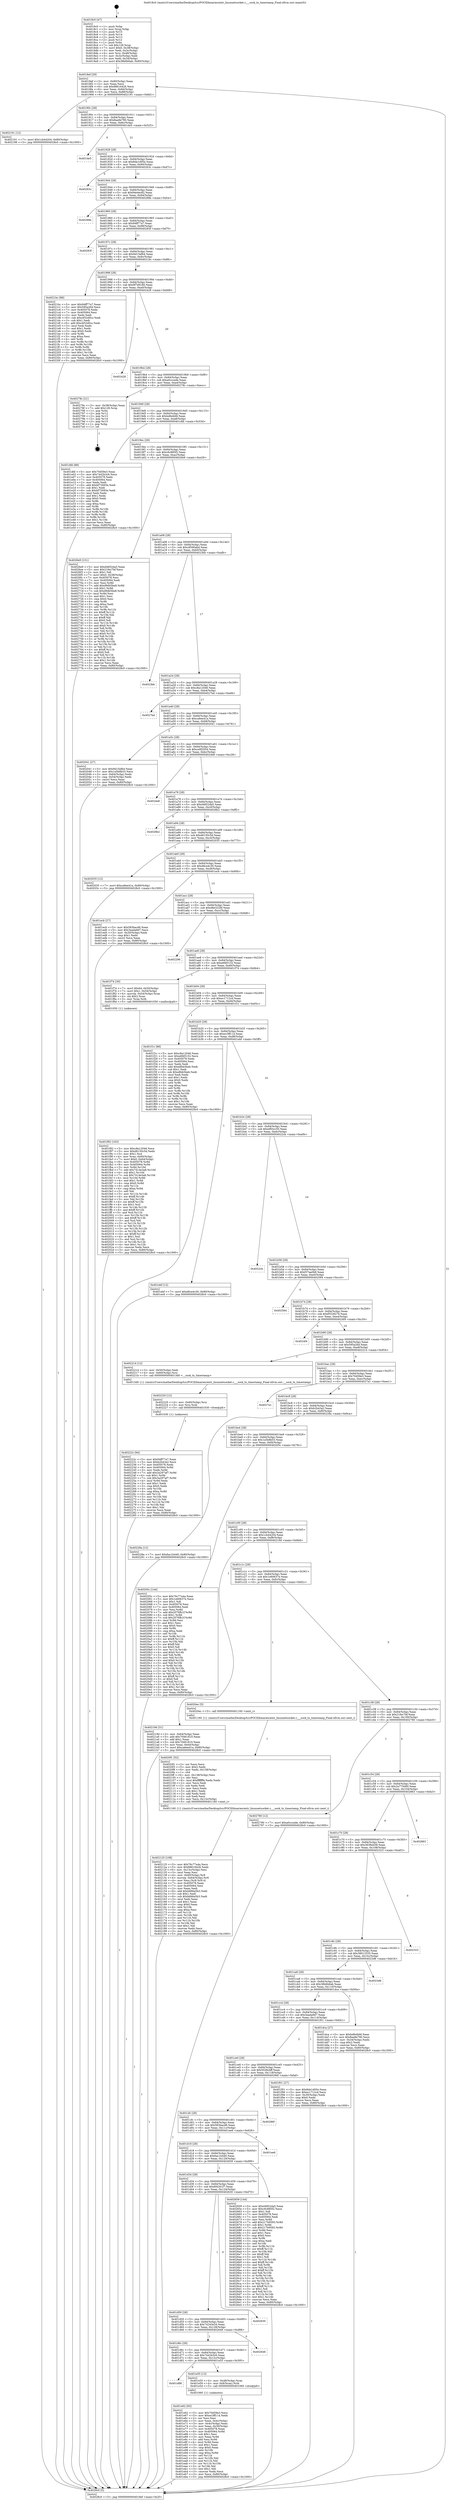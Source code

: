 digraph "0x4018c0" {
  label = "0x4018c0 (/mnt/c/Users/mathe/Desktop/tcc/POCII/binaries/extr_linuxnetsocket.c___sock_tx_timestamp_Final-ollvm.out::main(0))"
  labelloc = "t"
  node[shape=record]

  Entry [label="",width=0.3,height=0.3,shape=circle,fillcolor=black,style=filled]
  "0x4018ef" [label="{
     0x4018ef [29]\l
     | [instrs]\l
     &nbsp;&nbsp;0x4018ef \<+3\>: mov -0x80(%rbp),%eax\l
     &nbsp;&nbsp;0x4018f2 \<+2\>: mov %eax,%ecx\l
     &nbsp;&nbsp;0x4018f4 \<+6\>: sub $0x88616426,%ecx\l
     &nbsp;&nbsp;0x4018fa \<+6\>: mov %eax,-0x84(%rbp)\l
     &nbsp;&nbsp;0x401900 \<+6\>: mov %ecx,-0x88(%rbp)\l
     &nbsp;&nbsp;0x401906 \<+6\>: je 0000000000402191 \<main+0x8d1\>\l
  }"]
  "0x402191" [label="{
     0x402191 [12]\l
     | [instrs]\l
     &nbsp;&nbsp;0x402191 \<+7\>: movl $0x1cb44204,-0x80(%rbp)\l
     &nbsp;&nbsp;0x402198 \<+5\>: jmp 00000000004028c0 \<main+0x1000\>\l
  }"]
  "0x40190c" [label="{
     0x40190c [28]\l
     | [instrs]\l
     &nbsp;&nbsp;0x40190c \<+5\>: jmp 0000000000401911 \<main+0x51\>\l
     &nbsp;&nbsp;0x401911 \<+6\>: mov -0x84(%rbp),%eax\l
     &nbsp;&nbsp;0x401917 \<+5\>: sub $0x8aa9e790,%eax\l
     &nbsp;&nbsp;0x40191c \<+6\>: mov %eax,-0x8c(%rbp)\l
     &nbsp;&nbsp;0x401922 \<+6\>: je 0000000000401de5 \<main+0x525\>\l
  }"]
  Exit [label="",width=0.3,height=0.3,shape=circle,fillcolor=black,style=filled,peripheries=2]
  "0x401de5" [label="{
     0x401de5\l
  }", style=dashed]
  "0x401928" [label="{
     0x401928 [28]\l
     | [instrs]\l
     &nbsp;&nbsp;0x401928 \<+5\>: jmp 000000000040192d \<main+0x6d\>\l
     &nbsp;&nbsp;0x40192d \<+6\>: mov -0x84(%rbp),%eax\l
     &nbsp;&nbsp;0x401933 \<+5\>: sub $0x8de1d05e,%eax\l
     &nbsp;&nbsp;0x401938 \<+6\>: mov %eax,-0x90(%rbp)\l
     &nbsp;&nbsp;0x40193e \<+6\>: je 000000000040263c \<main+0xd7c\>\l
  }"]
  "0x40222c" [label="{
     0x40222c [94]\l
     | [instrs]\l
     &nbsp;&nbsp;0x40222c \<+5\>: mov $0x94ff77a7,%eax\l
     &nbsp;&nbsp;0x402231 \<+5\>: mov $0xb2b43a2,%ecx\l
     &nbsp;&nbsp;0x402236 \<+7\>: mov 0x405078,%edx\l
     &nbsp;&nbsp;0x40223d \<+8\>: mov 0x405064,%r8d\l
     &nbsp;&nbsp;0x402245 \<+3\>: mov %edx,%r9d\l
     &nbsp;&nbsp;0x402248 \<+7\>: add $0x3a297af7,%r9d\l
     &nbsp;&nbsp;0x40224f \<+4\>: sub $0x1,%r9d\l
     &nbsp;&nbsp;0x402253 \<+7\>: sub $0x3a297af7,%r9d\l
     &nbsp;&nbsp;0x40225a \<+4\>: imul %r9d,%edx\l
     &nbsp;&nbsp;0x40225e \<+3\>: and $0x1,%edx\l
     &nbsp;&nbsp;0x402261 \<+3\>: cmp $0x0,%edx\l
     &nbsp;&nbsp;0x402264 \<+4\>: sete %r10b\l
     &nbsp;&nbsp;0x402268 \<+4\>: cmp $0xa,%r8d\l
     &nbsp;&nbsp;0x40226c \<+4\>: setl %r11b\l
     &nbsp;&nbsp;0x402270 \<+3\>: mov %r10b,%bl\l
     &nbsp;&nbsp;0x402273 \<+3\>: and %r11b,%bl\l
     &nbsp;&nbsp;0x402276 \<+3\>: xor %r11b,%r10b\l
     &nbsp;&nbsp;0x402279 \<+3\>: or %r10b,%bl\l
     &nbsp;&nbsp;0x40227c \<+3\>: test $0x1,%bl\l
     &nbsp;&nbsp;0x40227f \<+3\>: cmovne %ecx,%eax\l
     &nbsp;&nbsp;0x402282 \<+3\>: mov %eax,-0x80(%rbp)\l
     &nbsp;&nbsp;0x402285 \<+5\>: jmp 00000000004028c0 \<main+0x1000\>\l
  }"]
  "0x40263c" [label="{
     0x40263c\l
  }", style=dashed]
  "0x401944" [label="{
     0x401944 [28]\l
     | [instrs]\l
     &nbsp;&nbsp;0x401944 \<+5\>: jmp 0000000000401949 \<main+0x89\>\l
     &nbsp;&nbsp;0x401949 \<+6\>: mov -0x84(%rbp),%eax\l
     &nbsp;&nbsp;0x40194f \<+5\>: sub $0x94e4ec82,%eax\l
     &nbsp;&nbsp;0x401954 \<+6\>: mov %eax,-0x94(%rbp)\l
     &nbsp;&nbsp;0x40195a \<+6\>: je 000000000040288e \<main+0xfce\>\l
  }"]
  "0x402220" [label="{
     0x402220 [12]\l
     | [instrs]\l
     &nbsp;&nbsp;0x402220 \<+4\>: mov -0x60(%rbp),%rsi\l
     &nbsp;&nbsp;0x402224 \<+3\>: mov %rsi,%rdi\l
     &nbsp;&nbsp;0x402227 \<+5\>: call 0000000000401030 \<free@plt\>\l
     | [calls]\l
     &nbsp;&nbsp;0x401030 \{1\} (unknown)\l
  }"]
  "0x40288e" [label="{
     0x40288e\l
  }", style=dashed]
  "0x401960" [label="{
     0x401960 [28]\l
     | [instrs]\l
     &nbsp;&nbsp;0x401960 \<+5\>: jmp 0000000000401965 \<main+0xa5\>\l
     &nbsp;&nbsp;0x401965 \<+6\>: mov -0x84(%rbp),%eax\l
     &nbsp;&nbsp;0x40196b \<+5\>: sub $0x94ff77a7,%eax\l
     &nbsp;&nbsp;0x401970 \<+6\>: mov %eax,-0x98(%rbp)\l
     &nbsp;&nbsp;0x401976 \<+6\>: je 000000000040283f \<main+0xf7f\>\l
  }"]
  "0x402125" [label="{
     0x402125 [108]\l
     | [instrs]\l
     &nbsp;&nbsp;0x402125 \<+5\>: mov $0x76c77a4a,%ecx\l
     &nbsp;&nbsp;0x40212a \<+5\>: mov $0x88616426,%edx\l
     &nbsp;&nbsp;0x40212f \<+6\>: mov -0x13c(%rbp),%esi\l
     &nbsp;&nbsp;0x402135 \<+3\>: imul %eax,%esi\l
     &nbsp;&nbsp;0x402138 \<+4\>: mov -0x60(%rbp),%r8\l
     &nbsp;&nbsp;0x40213c \<+4\>: movslq -0x64(%rbp),%r9\l
     &nbsp;&nbsp;0x402140 \<+4\>: mov %esi,(%r8,%r9,4)\l
     &nbsp;&nbsp;0x402144 \<+7\>: mov 0x405078,%eax\l
     &nbsp;&nbsp;0x40214b \<+7\>: mov 0x405064,%esi\l
     &nbsp;&nbsp;0x402152 \<+2\>: mov %eax,%edi\l
     &nbsp;&nbsp;0x402154 \<+6\>: add $0xb666a5b3,%edi\l
     &nbsp;&nbsp;0x40215a \<+3\>: sub $0x1,%edi\l
     &nbsp;&nbsp;0x40215d \<+6\>: sub $0xb666a5b3,%edi\l
     &nbsp;&nbsp;0x402163 \<+3\>: imul %edi,%eax\l
     &nbsp;&nbsp;0x402166 \<+3\>: and $0x1,%eax\l
     &nbsp;&nbsp;0x402169 \<+3\>: cmp $0x0,%eax\l
     &nbsp;&nbsp;0x40216c \<+4\>: sete %r10b\l
     &nbsp;&nbsp;0x402170 \<+3\>: cmp $0xa,%esi\l
     &nbsp;&nbsp;0x402173 \<+4\>: setl %r11b\l
     &nbsp;&nbsp;0x402177 \<+3\>: mov %r10b,%bl\l
     &nbsp;&nbsp;0x40217a \<+3\>: and %r11b,%bl\l
     &nbsp;&nbsp;0x40217d \<+3\>: xor %r11b,%r10b\l
     &nbsp;&nbsp;0x402180 \<+3\>: or %r10b,%bl\l
     &nbsp;&nbsp;0x402183 \<+3\>: test $0x1,%bl\l
     &nbsp;&nbsp;0x402186 \<+3\>: cmovne %edx,%ecx\l
     &nbsp;&nbsp;0x402189 \<+3\>: mov %ecx,-0x80(%rbp)\l
     &nbsp;&nbsp;0x40218c \<+5\>: jmp 00000000004028c0 \<main+0x1000\>\l
  }"]
  "0x40283f" [label="{
     0x40283f\l
  }", style=dashed]
  "0x40197c" [label="{
     0x40197c [28]\l
     | [instrs]\l
     &nbsp;&nbsp;0x40197c \<+5\>: jmp 0000000000401981 \<main+0xc1\>\l
     &nbsp;&nbsp;0x401981 \<+6\>: mov -0x84(%rbp),%eax\l
     &nbsp;&nbsp;0x401987 \<+5\>: sub $0x9d15efb4,%eax\l
     &nbsp;&nbsp;0x40198c \<+6\>: mov %eax,-0x9c(%rbp)\l
     &nbsp;&nbsp;0x401992 \<+6\>: je 00000000004021bc \<main+0x8fc\>\l
  }"]
  "0x4020f1" [label="{
     0x4020f1 [52]\l
     | [instrs]\l
     &nbsp;&nbsp;0x4020f1 \<+2\>: xor %ecx,%ecx\l
     &nbsp;&nbsp;0x4020f3 \<+5\>: mov $0x2,%edx\l
     &nbsp;&nbsp;0x4020f8 \<+6\>: mov %edx,-0x138(%rbp)\l
     &nbsp;&nbsp;0x4020fe \<+1\>: cltd\l
     &nbsp;&nbsp;0x4020ff \<+6\>: mov -0x138(%rbp),%esi\l
     &nbsp;&nbsp;0x402105 \<+2\>: idiv %esi\l
     &nbsp;&nbsp;0x402107 \<+6\>: imul $0xfffffffe,%edx,%edx\l
     &nbsp;&nbsp;0x40210d \<+2\>: mov %ecx,%edi\l
     &nbsp;&nbsp;0x40210f \<+2\>: sub %edx,%edi\l
     &nbsp;&nbsp;0x402111 \<+2\>: mov %ecx,%edx\l
     &nbsp;&nbsp;0x402113 \<+3\>: sub $0x1,%edx\l
     &nbsp;&nbsp;0x402116 \<+2\>: add %edx,%edi\l
     &nbsp;&nbsp;0x402118 \<+2\>: sub %edi,%ecx\l
     &nbsp;&nbsp;0x40211a \<+6\>: mov %ecx,-0x13c(%rbp)\l
     &nbsp;&nbsp;0x402120 \<+5\>: call 0000000000401160 \<next_i\>\l
     | [calls]\l
     &nbsp;&nbsp;0x401160 \{1\} (/mnt/c/Users/mathe/Desktop/tcc/POCII/binaries/extr_linuxnetsocket.c___sock_tx_timestamp_Final-ollvm.out::next_i)\l
  }"]
  "0x4021bc" [label="{
     0x4021bc [88]\l
     | [instrs]\l
     &nbsp;&nbsp;0x4021bc \<+5\>: mov $0x94ff77a7,%eax\l
     &nbsp;&nbsp;0x4021c1 \<+5\>: mov $0x595a26d,%ecx\l
     &nbsp;&nbsp;0x4021c6 \<+7\>: mov 0x405078,%edx\l
     &nbsp;&nbsp;0x4021cd \<+7\>: mov 0x405064,%esi\l
     &nbsp;&nbsp;0x4021d4 \<+2\>: mov %edx,%edi\l
     &nbsp;&nbsp;0x4021d6 \<+6\>: sub $0xc652d0cc,%edi\l
     &nbsp;&nbsp;0x4021dc \<+3\>: sub $0x1,%edi\l
     &nbsp;&nbsp;0x4021df \<+6\>: add $0xc652d0cc,%edi\l
     &nbsp;&nbsp;0x4021e5 \<+3\>: imul %edi,%edx\l
     &nbsp;&nbsp;0x4021e8 \<+3\>: and $0x1,%edx\l
     &nbsp;&nbsp;0x4021eb \<+3\>: cmp $0x0,%edx\l
     &nbsp;&nbsp;0x4021ee \<+4\>: sete %r8b\l
     &nbsp;&nbsp;0x4021f2 \<+3\>: cmp $0xa,%esi\l
     &nbsp;&nbsp;0x4021f5 \<+4\>: setl %r9b\l
     &nbsp;&nbsp;0x4021f9 \<+3\>: mov %r8b,%r10b\l
     &nbsp;&nbsp;0x4021fc \<+3\>: and %r9b,%r10b\l
     &nbsp;&nbsp;0x4021ff \<+3\>: xor %r9b,%r8b\l
     &nbsp;&nbsp;0x402202 \<+3\>: or %r8b,%r10b\l
     &nbsp;&nbsp;0x402205 \<+4\>: test $0x1,%r10b\l
     &nbsp;&nbsp;0x402209 \<+3\>: cmovne %ecx,%eax\l
     &nbsp;&nbsp;0x40220c \<+3\>: mov %eax,-0x80(%rbp)\l
     &nbsp;&nbsp;0x40220f \<+5\>: jmp 00000000004028c0 \<main+0x1000\>\l
  }"]
  "0x401998" [label="{
     0x401998 [28]\l
     | [instrs]\l
     &nbsp;&nbsp;0x401998 \<+5\>: jmp 000000000040199d \<main+0xdd\>\l
     &nbsp;&nbsp;0x40199d \<+6\>: mov -0x84(%rbp),%eax\l
     &nbsp;&nbsp;0x4019a3 \<+5\>: sub $0x9f7d9180,%eax\l
     &nbsp;&nbsp;0x4019a8 \<+6\>: mov %eax,-0xa0(%rbp)\l
     &nbsp;&nbsp;0x4019ae \<+6\>: je 0000000000402428 \<main+0xb68\>\l
  }"]
  "0x401f92" [label="{
     0x401f92 [163]\l
     | [instrs]\l
     &nbsp;&nbsp;0x401f92 \<+5\>: mov $0xc8a12046,%ecx\l
     &nbsp;&nbsp;0x401f97 \<+5\>: mov $0xd6150c5d,%edx\l
     &nbsp;&nbsp;0x401f9c \<+3\>: mov $0x1,%sil\l
     &nbsp;&nbsp;0x401f9f \<+4\>: mov %rax,-0x60(%rbp)\l
     &nbsp;&nbsp;0x401fa3 \<+7\>: movl $0x0,-0x64(%rbp)\l
     &nbsp;&nbsp;0x401faa \<+8\>: mov 0x405078,%r8d\l
     &nbsp;&nbsp;0x401fb2 \<+8\>: mov 0x405064,%r9d\l
     &nbsp;&nbsp;0x401fba \<+3\>: mov %r8d,%r10d\l
     &nbsp;&nbsp;0x401fbd \<+7\>: add $0x7414e3a8,%r10d\l
     &nbsp;&nbsp;0x401fc4 \<+4\>: sub $0x1,%r10d\l
     &nbsp;&nbsp;0x401fc8 \<+7\>: sub $0x7414e3a8,%r10d\l
     &nbsp;&nbsp;0x401fcf \<+4\>: imul %r10d,%r8d\l
     &nbsp;&nbsp;0x401fd3 \<+4\>: and $0x1,%r8d\l
     &nbsp;&nbsp;0x401fd7 \<+4\>: cmp $0x0,%r8d\l
     &nbsp;&nbsp;0x401fdb \<+4\>: sete %r11b\l
     &nbsp;&nbsp;0x401fdf \<+4\>: cmp $0xa,%r9d\l
     &nbsp;&nbsp;0x401fe3 \<+3\>: setl %bl\l
     &nbsp;&nbsp;0x401fe6 \<+3\>: mov %r11b,%r14b\l
     &nbsp;&nbsp;0x401fe9 \<+4\>: xor $0xff,%r14b\l
     &nbsp;&nbsp;0x401fed \<+3\>: mov %bl,%r15b\l
     &nbsp;&nbsp;0x401ff0 \<+4\>: xor $0xff,%r15b\l
     &nbsp;&nbsp;0x401ff4 \<+4\>: xor $0x1,%sil\l
     &nbsp;&nbsp;0x401ff8 \<+3\>: mov %r14b,%r12b\l
     &nbsp;&nbsp;0x401ffb \<+4\>: and $0xff,%r12b\l
     &nbsp;&nbsp;0x401fff \<+3\>: and %sil,%r11b\l
     &nbsp;&nbsp;0x402002 \<+3\>: mov %r15b,%r13b\l
     &nbsp;&nbsp;0x402005 \<+4\>: and $0xff,%r13b\l
     &nbsp;&nbsp;0x402009 \<+3\>: and %sil,%bl\l
     &nbsp;&nbsp;0x40200c \<+3\>: or %r11b,%r12b\l
     &nbsp;&nbsp;0x40200f \<+3\>: or %bl,%r13b\l
     &nbsp;&nbsp;0x402012 \<+3\>: xor %r13b,%r12b\l
     &nbsp;&nbsp;0x402015 \<+3\>: or %r15b,%r14b\l
     &nbsp;&nbsp;0x402018 \<+4\>: xor $0xff,%r14b\l
     &nbsp;&nbsp;0x40201c \<+4\>: or $0x1,%sil\l
     &nbsp;&nbsp;0x402020 \<+3\>: and %sil,%r14b\l
     &nbsp;&nbsp;0x402023 \<+3\>: or %r14b,%r12b\l
     &nbsp;&nbsp;0x402026 \<+4\>: test $0x1,%r12b\l
     &nbsp;&nbsp;0x40202a \<+3\>: cmovne %edx,%ecx\l
     &nbsp;&nbsp;0x40202d \<+3\>: mov %ecx,-0x80(%rbp)\l
     &nbsp;&nbsp;0x402030 \<+5\>: jmp 00000000004028c0 \<main+0x1000\>\l
  }"]
  "0x402428" [label="{
     0x402428\l
  }", style=dashed]
  "0x4019b4" [label="{
     0x4019b4 [28]\l
     | [instrs]\l
     &nbsp;&nbsp;0x4019b4 \<+5\>: jmp 00000000004019b9 \<main+0xf9\>\l
     &nbsp;&nbsp;0x4019b9 \<+6\>: mov -0x84(%rbp),%eax\l
     &nbsp;&nbsp;0x4019bf \<+5\>: sub $0xa0cccede,%eax\l
     &nbsp;&nbsp;0x4019c4 \<+6\>: mov %eax,-0xa4(%rbp)\l
     &nbsp;&nbsp;0x4019ca \<+6\>: je 000000000040278c \<main+0xecc\>\l
  }"]
  "0x401e62" [label="{
     0x401e62 [93]\l
     | [instrs]\l
     &nbsp;&nbsp;0x401e62 \<+5\>: mov $0x70d59e3,%ecx\l
     &nbsp;&nbsp;0x401e67 \<+5\>: mov $0xec3ff114,%edx\l
     &nbsp;&nbsp;0x401e6c \<+2\>: xor %esi,%esi\l
     &nbsp;&nbsp;0x401e6e \<+3\>: mov %eax,-0x4c(%rbp)\l
     &nbsp;&nbsp;0x401e71 \<+3\>: mov -0x4c(%rbp),%eax\l
     &nbsp;&nbsp;0x401e74 \<+3\>: mov %eax,-0x30(%rbp)\l
     &nbsp;&nbsp;0x401e77 \<+7\>: mov 0x405078,%eax\l
     &nbsp;&nbsp;0x401e7e \<+8\>: mov 0x405064,%r8d\l
     &nbsp;&nbsp;0x401e86 \<+3\>: sub $0x1,%esi\l
     &nbsp;&nbsp;0x401e89 \<+3\>: mov %eax,%r9d\l
     &nbsp;&nbsp;0x401e8c \<+3\>: add %esi,%r9d\l
     &nbsp;&nbsp;0x401e8f \<+4\>: imul %r9d,%eax\l
     &nbsp;&nbsp;0x401e93 \<+3\>: and $0x1,%eax\l
     &nbsp;&nbsp;0x401e96 \<+3\>: cmp $0x0,%eax\l
     &nbsp;&nbsp;0x401e99 \<+4\>: sete %r10b\l
     &nbsp;&nbsp;0x401e9d \<+4\>: cmp $0xa,%r8d\l
     &nbsp;&nbsp;0x401ea1 \<+4\>: setl %r11b\l
     &nbsp;&nbsp;0x401ea5 \<+3\>: mov %r10b,%bl\l
     &nbsp;&nbsp;0x401ea8 \<+3\>: and %r11b,%bl\l
     &nbsp;&nbsp;0x401eab \<+3\>: xor %r11b,%r10b\l
     &nbsp;&nbsp;0x401eae \<+3\>: or %r10b,%bl\l
     &nbsp;&nbsp;0x401eb1 \<+3\>: test $0x1,%bl\l
     &nbsp;&nbsp;0x401eb4 \<+3\>: cmovne %edx,%ecx\l
     &nbsp;&nbsp;0x401eb7 \<+3\>: mov %ecx,-0x80(%rbp)\l
     &nbsp;&nbsp;0x401eba \<+5\>: jmp 00000000004028c0 \<main+0x1000\>\l
  }"]
  "0x40278c" [label="{
     0x40278c [21]\l
     | [instrs]\l
     &nbsp;&nbsp;0x40278c \<+3\>: mov -0x38(%rbp),%eax\l
     &nbsp;&nbsp;0x40278f \<+7\>: add $0x128,%rsp\l
     &nbsp;&nbsp;0x402796 \<+1\>: pop %rbx\l
     &nbsp;&nbsp;0x402797 \<+2\>: pop %r12\l
     &nbsp;&nbsp;0x402799 \<+2\>: pop %r13\l
     &nbsp;&nbsp;0x40279b \<+2\>: pop %r14\l
     &nbsp;&nbsp;0x40279d \<+2\>: pop %r15\l
     &nbsp;&nbsp;0x40279f \<+1\>: pop %rbp\l
     &nbsp;&nbsp;0x4027a0 \<+1\>: ret\l
  }"]
  "0x4019d0" [label="{
     0x4019d0 [28]\l
     | [instrs]\l
     &nbsp;&nbsp;0x4019d0 \<+5\>: jmp 00000000004019d5 \<main+0x115\>\l
     &nbsp;&nbsp;0x4019d5 \<+6\>: mov -0x84(%rbp),%eax\l
     &nbsp;&nbsp;0x4019db \<+5\>: sub $0xbdfe4bfd,%eax\l
     &nbsp;&nbsp;0x4019e0 \<+6\>: mov %eax,-0xa8(%rbp)\l
     &nbsp;&nbsp;0x4019e6 \<+6\>: je 0000000000401dfd \<main+0x53d\>\l
  }"]
  "0x401d88" [label="{
     0x401d88\l
  }", style=dashed]
  "0x401dfd" [label="{
     0x401dfd [88]\l
     | [instrs]\l
     &nbsp;&nbsp;0x401dfd \<+5\>: mov $0x70d59e3,%eax\l
     &nbsp;&nbsp;0x401e02 \<+5\>: mov $0x7442b3c6,%ecx\l
     &nbsp;&nbsp;0x401e07 \<+7\>: mov 0x405078,%edx\l
     &nbsp;&nbsp;0x401e0e \<+7\>: mov 0x405064,%esi\l
     &nbsp;&nbsp;0x401e15 \<+2\>: mov %edx,%edi\l
     &nbsp;&nbsp;0x401e17 \<+6\>: add $0xbf72693e,%edi\l
     &nbsp;&nbsp;0x401e1d \<+3\>: sub $0x1,%edi\l
     &nbsp;&nbsp;0x401e20 \<+6\>: sub $0xbf72693e,%edi\l
     &nbsp;&nbsp;0x401e26 \<+3\>: imul %edi,%edx\l
     &nbsp;&nbsp;0x401e29 \<+3\>: and $0x1,%edx\l
     &nbsp;&nbsp;0x401e2c \<+3\>: cmp $0x0,%edx\l
     &nbsp;&nbsp;0x401e2f \<+4\>: sete %r8b\l
     &nbsp;&nbsp;0x401e33 \<+3\>: cmp $0xa,%esi\l
     &nbsp;&nbsp;0x401e36 \<+4\>: setl %r9b\l
     &nbsp;&nbsp;0x401e3a \<+3\>: mov %r8b,%r10b\l
     &nbsp;&nbsp;0x401e3d \<+3\>: and %r9b,%r10b\l
     &nbsp;&nbsp;0x401e40 \<+3\>: xor %r9b,%r8b\l
     &nbsp;&nbsp;0x401e43 \<+3\>: or %r8b,%r10b\l
     &nbsp;&nbsp;0x401e46 \<+4\>: test $0x1,%r10b\l
     &nbsp;&nbsp;0x401e4a \<+3\>: cmovne %ecx,%eax\l
     &nbsp;&nbsp;0x401e4d \<+3\>: mov %eax,-0x80(%rbp)\l
     &nbsp;&nbsp;0x401e50 \<+5\>: jmp 00000000004028c0 \<main+0x1000\>\l
  }"]
  "0x4019ec" [label="{
     0x4019ec [28]\l
     | [instrs]\l
     &nbsp;&nbsp;0x4019ec \<+5\>: jmp 00000000004019f1 \<main+0x131\>\l
     &nbsp;&nbsp;0x4019f1 \<+6\>: mov -0x84(%rbp),%eax\l
     &nbsp;&nbsp;0x4019f7 \<+5\>: sub $0xc6c885f2,%eax\l
     &nbsp;&nbsp;0x4019fc \<+6\>: mov %eax,-0xac(%rbp)\l
     &nbsp;&nbsp;0x401a02 \<+6\>: je 00000000004026e9 \<main+0xe29\>\l
  }"]
  "0x401e55" [label="{
     0x401e55 [13]\l
     | [instrs]\l
     &nbsp;&nbsp;0x401e55 \<+4\>: mov -0x48(%rbp),%rax\l
     &nbsp;&nbsp;0x401e59 \<+4\>: mov 0x8(%rax),%rdi\l
     &nbsp;&nbsp;0x401e5d \<+5\>: call 0000000000401060 \<atoi@plt\>\l
     | [calls]\l
     &nbsp;&nbsp;0x401060 \{1\} (unknown)\l
  }"]
  "0x4026e9" [label="{
     0x4026e9 [151]\l
     | [instrs]\l
     &nbsp;&nbsp;0x4026e9 \<+5\>: mov $0xd4852da5,%eax\l
     &nbsp;&nbsp;0x4026ee \<+5\>: mov $0x21fec7bf,%ecx\l
     &nbsp;&nbsp;0x4026f3 \<+2\>: mov $0x1,%dl\l
     &nbsp;&nbsp;0x4026f5 \<+7\>: movl $0x0,-0x38(%rbp)\l
     &nbsp;&nbsp;0x4026fc \<+7\>: mov 0x405078,%esi\l
     &nbsp;&nbsp;0x402703 \<+7\>: mov 0x405064,%edi\l
     &nbsp;&nbsp;0x40270a \<+3\>: mov %esi,%r8d\l
     &nbsp;&nbsp;0x40270d \<+7\>: add $0xd9db5be8,%r8d\l
     &nbsp;&nbsp;0x402714 \<+4\>: sub $0x1,%r8d\l
     &nbsp;&nbsp;0x402718 \<+7\>: sub $0xd9db5be8,%r8d\l
     &nbsp;&nbsp;0x40271f \<+4\>: imul %r8d,%esi\l
     &nbsp;&nbsp;0x402723 \<+3\>: and $0x1,%esi\l
     &nbsp;&nbsp;0x402726 \<+3\>: cmp $0x0,%esi\l
     &nbsp;&nbsp;0x402729 \<+4\>: sete %r9b\l
     &nbsp;&nbsp;0x40272d \<+3\>: cmp $0xa,%edi\l
     &nbsp;&nbsp;0x402730 \<+4\>: setl %r10b\l
     &nbsp;&nbsp;0x402734 \<+3\>: mov %r9b,%r11b\l
     &nbsp;&nbsp;0x402737 \<+4\>: xor $0xff,%r11b\l
     &nbsp;&nbsp;0x40273b \<+3\>: mov %r10b,%bl\l
     &nbsp;&nbsp;0x40273e \<+3\>: xor $0xff,%bl\l
     &nbsp;&nbsp;0x402741 \<+3\>: xor $0x0,%dl\l
     &nbsp;&nbsp;0x402744 \<+3\>: mov %r11b,%r14b\l
     &nbsp;&nbsp;0x402747 \<+4\>: and $0x0,%r14b\l
     &nbsp;&nbsp;0x40274b \<+3\>: and %dl,%r9b\l
     &nbsp;&nbsp;0x40274e \<+3\>: mov %bl,%r15b\l
     &nbsp;&nbsp;0x402751 \<+4\>: and $0x0,%r15b\l
     &nbsp;&nbsp;0x402755 \<+3\>: and %dl,%r10b\l
     &nbsp;&nbsp;0x402758 \<+3\>: or %r9b,%r14b\l
     &nbsp;&nbsp;0x40275b \<+3\>: or %r10b,%r15b\l
     &nbsp;&nbsp;0x40275e \<+3\>: xor %r15b,%r14b\l
     &nbsp;&nbsp;0x402761 \<+3\>: or %bl,%r11b\l
     &nbsp;&nbsp;0x402764 \<+4\>: xor $0xff,%r11b\l
     &nbsp;&nbsp;0x402768 \<+3\>: or $0x0,%dl\l
     &nbsp;&nbsp;0x40276b \<+3\>: and %dl,%r11b\l
     &nbsp;&nbsp;0x40276e \<+3\>: or %r11b,%r14b\l
     &nbsp;&nbsp;0x402771 \<+4\>: test $0x1,%r14b\l
     &nbsp;&nbsp;0x402775 \<+3\>: cmovne %ecx,%eax\l
     &nbsp;&nbsp;0x402778 \<+3\>: mov %eax,-0x80(%rbp)\l
     &nbsp;&nbsp;0x40277b \<+5\>: jmp 00000000004028c0 \<main+0x1000\>\l
  }"]
  "0x401a08" [label="{
     0x401a08 [28]\l
     | [instrs]\l
     &nbsp;&nbsp;0x401a08 \<+5\>: jmp 0000000000401a0d \<main+0x14d\>\l
     &nbsp;&nbsp;0x401a0d \<+6\>: mov -0x84(%rbp),%eax\l
     &nbsp;&nbsp;0x401a13 \<+5\>: sub $0xc8590abd,%eax\l
     &nbsp;&nbsp;0x401a18 \<+6\>: mov %eax,-0xb0(%rbp)\l
     &nbsp;&nbsp;0x401a1e \<+6\>: je 00000000004023bb \<main+0xafb\>\l
  }"]
  "0x401d6c" [label="{
     0x401d6c [28]\l
     | [instrs]\l
     &nbsp;&nbsp;0x401d6c \<+5\>: jmp 0000000000401d71 \<main+0x4b1\>\l
     &nbsp;&nbsp;0x401d71 \<+6\>: mov -0x84(%rbp),%eax\l
     &nbsp;&nbsp;0x401d77 \<+5\>: sub $0x7442b3c6,%eax\l
     &nbsp;&nbsp;0x401d7c \<+6\>: mov %eax,-0x12c(%rbp)\l
     &nbsp;&nbsp;0x401d82 \<+6\>: je 0000000000401e55 \<main+0x595\>\l
  }"]
  "0x4023bb" [label="{
     0x4023bb\l
  }", style=dashed]
  "0x401a24" [label="{
     0x401a24 [28]\l
     | [instrs]\l
     &nbsp;&nbsp;0x401a24 \<+5\>: jmp 0000000000401a29 \<main+0x169\>\l
     &nbsp;&nbsp;0x401a29 \<+6\>: mov -0x84(%rbp),%eax\l
     &nbsp;&nbsp;0x401a2f \<+5\>: sub $0xc8a12046,%eax\l
     &nbsp;&nbsp;0x401a34 \<+6\>: mov %eax,-0xb4(%rbp)\l
     &nbsp;&nbsp;0x401a3a \<+6\>: je 00000000004027bd \<main+0xefd\>\l
  }"]
  "0x402648" [label="{
     0x402648\l
  }", style=dashed]
  "0x4027bd" [label="{
     0x4027bd\l
  }", style=dashed]
  "0x401a40" [label="{
     0x401a40 [28]\l
     | [instrs]\l
     &nbsp;&nbsp;0x401a40 \<+5\>: jmp 0000000000401a45 \<main+0x185\>\l
     &nbsp;&nbsp;0x401a45 \<+6\>: mov -0x84(%rbp),%eax\l
     &nbsp;&nbsp;0x401a4b \<+5\>: sub $0xca6ee41a,%eax\l
     &nbsp;&nbsp;0x401a50 \<+6\>: mov %eax,-0xb8(%rbp)\l
     &nbsp;&nbsp;0x401a56 \<+6\>: je 0000000000402041 \<main+0x781\>\l
  }"]
  "0x401d50" [label="{
     0x401d50 [28]\l
     | [instrs]\l
     &nbsp;&nbsp;0x401d50 \<+5\>: jmp 0000000000401d55 \<main+0x495\>\l
     &nbsp;&nbsp;0x401d55 \<+6\>: mov -0x84(%rbp),%eax\l
     &nbsp;&nbsp;0x401d5b \<+5\>: sub $0x74243e34,%eax\l
     &nbsp;&nbsp;0x401d60 \<+6\>: mov %eax,-0x128(%rbp)\l
     &nbsp;&nbsp;0x401d66 \<+6\>: je 0000000000402648 \<main+0xd88\>\l
  }"]
  "0x402041" [label="{
     0x402041 [27]\l
     | [instrs]\l
     &nbsp;&nbsp;0x402041 \<+5\>: mov $0x9d15efb4,%eax\l
     &nbsp;&nbsp;0x402046 \<+5\>: mov $0x1a5b8b53,%ecx\l
     &nbsp;&nbsp;0x40204b \<+3\>: mov -0x64(%rbp),%edx\l
     &nbsp;&nbsp;0x40204e \<+3\>: cmp -0x54(%rbp),%edx\l
     &nbsp;&nbsp;0x402051 \<+3\>: cmovl %ecx,%eax\l
     &nbsp;&nbsp;0x402054 \<+3\>: mov %eax,-0x80(%rbp)\l
     &nbsp;&nbsp;0x402057 \<+5\>: jmp 00000000004028c0 \<main+0x1000\>\l
  }"]
  "0x401a5c" [label="{
     0x401a5c [28]\l
     | [instrs]\l
     &nbsp;&nbsp;0x401a5c \<+5\>: jmp 0000000000401a61 \<main+0x1a1\>\l
     &nbsp;&nbsp;0x401a61 \<+6\>: mov -0x84(%rbp),%eax\l
     &nbsp;&nbsp;0x401a67 \<+5\>: sub $0xce0f2054,%eax\l
     &nbsp;&nbsp;0x401a6c \<+6\>: mov %eax,-0xbc(%rbp)\l
     &nbsp;&nbsp;0x401a72 \<+6\>: je 00000000004024e8 \<main+0xc28\>\l
  }"]
  "0x402630" [label="{
     0x402630\l
  }", style=dashed]
  "0x4024e8" [label="{
     0x4024e8\l
  }", style=dashed]
  "0x401a78" [label="{
     0x401a78 [28]\l
     | [instrs]\l
     &nbsp;&nbsp;0x401a78 \<+5\>: jmp 0000000000401a7d \<main+0x1bd\>\l
     &nbsp;&nbsp;0x401a7d \<+6\>: mov -0x84(%rbp),%eax\l
     &nbsp;&nbsp;0x401a83 \<+5\>: sub $0xd4852da5,%eax\l
     &nbsp;&nbsp;0x401a88 \<+6\>: mov %eax,-0xc0(%rbp)\l
     &nbsp;&nbsp;0x401a8e \<+6\>: je 00000000004028b2 \<main+0xff2\>\l
  }"]
  "0x401d34" [label="{
     0x401d34 [28]\l
     | [instrs]\l
     &nbsp;&nbsp;0x401d34 \<+5\>: jmp 0000000000401d39 \<main+0x479\>\l
     &nbsp;&nbsp;0x401d39 \<+6\>: mov -0x84(%rbp),%eax\l
     &nbsp;&nbsp;0x401d3f \<+5\>: sub $0x6f4261f7,%eax\l
     &nbsp;&nbsp;0x401d44 \<+6\>: mov %eax,-0x124(%rbp)\l
     &nbsp;&nbsp;0x401d4a \<+6\>: je 0000000000402630 \<main+0xd70\>\l
  }"]
  "0x4028b2" [label="{
     0x4028b2\l
  }", style=dashed]
  "0x401a94" [label="{
     0x401a94 [28]\l
     | [instrs]\l
     &nbsp;&nbsp;0x401a94 \<+5\>: jmp 0000000000401a99 \<main+0x1d9\>\l
     &nbsp;&nbsp;0x401a99 \<+6\>: mov -0x84(%rbp),%eax\l
     &nbsp;&nbsp;0x401a9f \<+5\>: sub $0xd6150c5d,%eax\l
     &nbsp;&nbsp;0x401aa4 \<+6\>: mov %eax,-0xc4(%rbp)\l
     &nbsp;&nbsp;0x401aaa \<+6\>: je 0000000000402035 \<main+0x775\>\l
  }"]
  "0x402659" [label="{
     0x402659 [144]\l
     | [instrs]\l
     &nbsp;&nbsp;0x402659 \<+5\>: mov $0xd4852da5,%eax\l
     &nbsp;&nbsp;0x40265e \<+5\>: mov $0xc6c885f2,%ecx\l
     &nbsp;&nbsp;0x402663 \<+2\>: mov $0x1,%dl\l
     &nbsp;&nbsp;0x402665 \<+7\>: mov 0x405078,%esi\l
     &nbsp;&nbsp;0x40266c \<+7\>: mov 0x405064,%edi\l
     &nbsp;&nbsp;0x402673 \<+3\>: mov %esi,%r8d\l
     &nbsp;&nbsp;0x402676 \<+7\>: add $0x217b9593,%r8d\l
     &nbsp;&nbsp;0x40267d \<+4\>: sub $0x1,%r8d\l
     &nbsp;&nbsp;0x402681 \<+7\>: sub $0x217b9593,%r8d\l
     &nbsp;&nbsp;0x402688 \<+4\>: imul %r8d,%esi\l
     &nbsp;&nbsp;0x40268c \<+3\>: and $0x1,%esi\l
     &nbsp;&nbsp;0x40268f \<+3\>: cmp $0x0,%esi\l
     &nbsp;&nbsp;0x402692 \<+4\>: sete %r9b\l
     &nbsp;&nbsp;0x402696 \<+3\>: cmp $0xa,%edi\l
     &nbsp;&nbsp;0x402699 \<+4\>: setl %r10b\l
     &nbsp;&nbsp;0x40269d \<+3\>: mov %r9b,%r11b\l
     &nbsp;&nbsp;0x4026a0 \<+4\>: xor $0xff,%r11b\l
     &nbsp;&nbsp;0x4026a4 \<+3\>: mov %r10b,%bl\l
     &nbsp;&nbsp;0x4026a7 \<+3\>: xor $0xff,%bl\l
     &nbsp;&nbsp;0x4026aa \<+3\>: xor $0x1,%dl\l
     &nbsp;&nbsp;0x4026ad \<+3\>: mov %r11b,%r14b\l
     &nbsp;&nbsp;0x4026b0 \<+4\>: and $0xff,%r14b\l
     &nbsp;&nbsp;0x4026b4 \<+3\>: and %dl,%r9b\l
     &nbsp;&nbsp;0x4026b7 \<+3\>: mov %bl,%r15b\l
     &nbsp;&nbsp;0x4026ba \<+4\>: and $0xff,%r15b\l
     &nbsp;&nbsp;0x4026be \<+3\>: and %dl,%r10b\l
     &nbsp;&nbsp;0x4026c1 \<+3\>: or %r9b,%r14b\l
     &nbsp;&nbsp;0x4026c4 \<+3\>: or %r10b,%r15b\l
     &nbsp;&nbsp;0x4026c7 \<+3\>: xor %r15b,%r14b\l
     &nbsp;&nbsp;0x4026ca \<+3\>: or %bl,%r11b\l
     &nbsp;&nbsp;0x4026cd \<+4\>: xor $0xff,%r11b\l
     &nbsp;&nbsp;0x4026d1 \<+3\>: or $0x1,%dl\l
     &nbsp;&nbsp;0x4026d4 \<+3\>: and %dl,%r11b\l
     &nbsp;&nbsp;0x4026d7 \<+3\>: or %r11b,%r14b\l
     &nbsp;&nbsp;0x4026da \<+4\>: test $0x1,%r14b\l
     &nbsp;&nbsp;0x4026de \<+3\>: cmovne %ecx,%eax\l
     &nbsp;&nbsp;0x4026e1 \<+3\>: mov %eax,-0x80(%rbp)\l
     &nbsp;&nbsp;0x4026e4 \<+5\>: jmp 00000000004028c0 \<main+0x1000\>\l
  }"]
  "0x402035" [label="{
     0x402035 [12]\l
     | [instrs]\l
     &nbsp;&nbsp;0x402035 \<+7\>: movl $0xca6ee41a,-0x80(%rbp)\l
     &nbsp;&nbsp;0x40203c \<+5\>: jmp 00000000004028c0 \<main+0x1000\>\l
  }"]
  "0x401ab0" [label="{
     0x401ab0 [28]\l
     | [instrs]\l
     &nbsp;&nbsp;0x401ab0 \<+5\>: jmp 0000000000401ab5 \<main+0x1f5\>\l
     &nbsp;&nbsp;0x401ab5 \<+6\>: mov -0x84(%rbp),%eax\l
     &nbsp;&nbsp;0x401abb \<+5\>: sub $0xd6ce4c30,%eax\l
     &nbsp;&nbsp;0x401ac0 \<+6\>: mov %eax,-0xc8(%rbp)\l
     &nbsp;&nbsp;0x401ac6 \<+6\>: je 0000000000401ecb \<main+0x60b\>\l
  }"]
  "0x401d18" [label="{
     0x401d18 [28]\l
     | [instrs]\l
     &nbsp;&nbsp;0x401d18 \<+5\>: jmp 0000000000401d1d \<main+0x45d\>\l
     &nbsp;&nbsp;0x401d1d \<+6\>: mov -0x84(%rbp),%eax\l
     &nbsp;&nbsp;0x401d23 \<+5\>: sub $0x6ac1b440,%eax\l
     &nbsp;&nbsp;0x401d28 \<+6\>: mov %eax,-0x120(%rbp)\l
     &nbsp;&nbsp;0x401d2e \<+6\>: je 0000000000402659 \<main+0xd99\>\l
  }"]
  "0x401ecb" [label="{
     0x401ecb [27]\l
     | [instrs]\l
     &nbsp;&nbsp;0x401ecb \<+5\>: mov $0x583bacd6,%eax\l
     &nbsp;&nbsp;0x401ed0 \<+5\>: mov $0x3eada9d7,%ecx\l
     &nbsp;&nbsp;0x401ed5 \<+3\>: mov -0x30(%rbp),%edx\l
     &nbsp;&nbsp;0x401ed8 \<+3\>: cmp $0x1,%edx\l
     &nbsp;&nbsp;0x401edb \<+3\>: cmovl %ecx,%eax\l
     &nbsp;&nbsp;0x401ede \<+3\>: mov %eax,-0x80(%rbp)\l
     &nbsp;&nbsp;0x401ee1 \<+5\>: jmp 00000000004028c0 \<main+0x1000\>\l
  }"]
  "0x401acc" [label="{
     0x401acc [28]\l
     | [instrs]\l
     &nbsp;&nbsp;0x401acc \<+5\>: jmp 0000000000401ad1 \<main+0x211\>\l
     &nbsp;&nbsp;0x401ad1 \<+6\>: mov -0x84(%rbp),%eax\l
     &nbsp;&nbsp;0x401ad7 \<+5\>: sub $0xd8e322fd,%eax\l
     &nbsp;&nbsp;0x401adc \<+6\>: mov %eax,-0xcc(%rbp)\l
     &nbsp;&nbsp;0x401ae2 \<+6\>: je 0000000000402296 \<main+0x9d6\>\l
  }"]
  "0x401ee6" [label="{
     0x401ee6\l
  }", style=dashed]
  "0x402296" [label="{
     0x402296\l
  }", style=dashed]
  "0x401ae8" [label="{
     0x401ae8 [28]\l
     | [instrs]\l
     &nbsp;&nbsp;0x401ae8 \<+5\>: jmp 0000000000401aed \<main+0x22d\>\l
     &nbsp;&nbsp;0x401aed \<+6\>: mov -0x84(%rbp),%eax\l
     &nbsp;&nbsp;0x401af3 \<+5\>: sub $0xe6fd5152,%eax\l
     &nbsp;&nbsp;0x401af8 \<+6\>: mov %eax,-0xd0(%rbp)\l
     &nbsp;&nbsp;0x401afe \<+6\>: je 0000000000401f74 \<main+0x6b4\>\l
  }"]
  "0x401cfc" [label="{
     0x401cfc [28]\l
     | [instrs]\l
     &nbsp;&nbsp;0x401cfc \<+5\>: jmp 0000000000401d01 \<main+0x441\>\l
     &nbsp;&nbsp;0x401d01 \<+6\>: mov -0x84(%rbp),%eax\l
     &nbsp;&nbsp;0x401d07 \<+5\>: sub $0x583bacd6,%eax\l
     &nbsp;&nbsp;0x401d0c \<+6\>: mov %eax,-0x11c(%rbp)\l
     &nbsp;&nbsp;0x401d12 \<+6\>: je 0000000000401ee6 \<main+0x626\>\l
  }"]
  "0x401f74" [label="{
     0x401f74 [30]\l
     | [instrs]\l
     &nbsp;&nbsp;0x401f74 \<+7\>: movl $0x64,-0x50(%rbp)\l
     &nbsp;&nbsp;0x401f7b \<+7\>: movl $0x1,-0x54(%rbp)\l
     &nbsp;&nbsp;0x401f82 \<+4\>: movslq -0x54(%rbp),%rax\l
     &nbsp;&nbsp;0x401f86 \<+4\>: shl $0x2,%rax\l
     &nbsp;&nbsp;0x401f8a \<+3\>: mov %rax,%rdi\l
     &nbsp;&nbsp;0x401f8d \<+5\>: call 0000000000401050 \<malloc@plt\>\l
     | [calls]\l
     &nbsp;&nbsp;0x401050 \{1\} (unknown)\l
  }"]
  "0x401b04" [label="{
     0x401b04 [28]\l
     | [instrs]\l
     &nbsp;&nbsp;0x401b04 \<+5\>: jmp 0000000000401b09 \<main+0x249\>\l
     &nbsp;&nbsp;0x401b09 \<+6\>: mov -0x84(%rbp),%eax\l
     &nbsp;&nbsp;0x401b0f \<+5\>: sub $0xec1712cd,%eax\l
     &nbsp;&nbsp;0x401b14 \<+6\>: mov %eax,-0xd4(%rbp)\l
     &nbsp;&nbsp;0x401b1a \<+6\>: je 0000000000401f1c \<main+0x65c\>\l
  }"]
  "0x40286f" [label="{
     0x40286f\l
  }", style=dashed]
  "0x401f1c" [label="{
     0x401f1c [88]\l
     | [instrs]\l
     &nbsp;&nbsp;0x401f1c \<+5\>: mov $0xc8a12046,%eax\l
     &nbsp;&nbsp;0x401f21 \<+5\>: mov $0xe6fd5152,%ecx\l
     &nbsp;&nbsp;0x401f26 \<+7\>: mov 0x405078,%edx\l
     &nbsp;&nbsp;0x401f2d \<+7\>: mov 0x405064,%esi\l
     &nbsp;&nbsp;0x401f34 \<+2\>: mov %edx,%edi\l
     &nbsp;&nbsp;0x401f36 \<+6\>: add $0xe8bb5beb,%edi\l
     &nbsp;&nbsp;0x401f3c \<+3\>: sub $0x1,%edi\l
     &nbsp;&nbsp;0x401f3f \<+6\>: sub $0xe8bb5beb,%edi\l
     &nbsp;&nbsp;0x401f45 \<+3\>: imul %edi,%edx\l
     &nbsp;&nbsp;0x401f48 \<+3\>: and $0x1,%edx\l
     &nbsp;&nbsp;0x401f4b \<+3\>: cmp $0x0,%edx\l
     &nbsp;&nbsp;0x401f4e \<+4\>: sete %r8b\l
     &nbsp;&nbsp;0x401f52 \<+3\>: cmp $0xa,%esi\l
     &nbsp;&nbsp;0x401f55 \<+4\>: setl %r9b\l
     &nbsp;&nbsp;0x401f59 \<+3\>: mov %r8b,%r10b\l
     &nbsp;&nbsp;0x401f5c \<+3\>: and %r9b,%r10b\l
     &nbsp;&nbsp;0x401f5f \<+3\>: xor %r9b,%r8b\l
     &nbsp;&nbsp;0x401f62 \<+3\>: or %r8b,%r10b\l
     &nbsp;&nbsp;0x401f65 \<+4\>: test $0x1,%r10b\l
     &nbsp;&nbsp;0x401f69 \<+3\>: cmovne %ecx,%eax\l
     &nbsp;&nbsp;0x401f6c \<+3\>: mov %eax,-0x80(%rbp)\l
     &nbsp;&nbsp;0x401f6f \<+5\>: jmp 00000000004028c0 \<main+0x1000\>\l
  }"]
  "0x401b20" [label="{
     0x401b20 [28]\l
     | [instrs]\l
     &nbsp;&nbsp;0x401b20 \<+5\>: jmp 0000000000401b25 \<main+0x265\>\l
     &nbsp;&nbsp;0x401b25 \<+6\>: mov -0x84(%rbp),%eax\l
     &nbsp;&nbsp;0x401b2b \<+5\>: sub $0xec3ff114,%eax\l
     &nbsp;&nbsp;0x401b30 \<+6\>: mov %eax,-0xd8(%rbp)\l
     &nbsp;&nbsp;0x401b36 \<+6\>: je 0000000000401ebf \<main+0x5ff\>\l
  }"]
  "0x401ce0" [label="{
     0x401ce0 [28]\l
     | [instrs]\l
     &nbsp;&nbsp;0x401ce0 \<+5\>: jmp 0000000000401ce5 \<main+0x425\>\l
     &nbsp;&nbsp;0x401ce5 \<+6\>: mov -0x84(%rbp),%eax\l
     &nbsp;&nbsp;0x401ceb \<+5\>: sub $0x5028cbff,%eax\l
     &nbsp;&nbsp;0x401cf0 \<+6\>: mov %eax,-0x118(%rbp)\l
     &nbsp;&nbsp;0x401cf6 \<+6\>: je 000000000040286f \<main+0xfaf\>\l
  }"]
  "0x401ebf" [label="{
     0x401ebf [12]\l
     | [instrs]\l
     &nbsp;&nbsp;0x401ebf \<+7\>: movl $0xd6ce4c30,-0x80(%rbp)\l
     &nbsp;&nbsp;0x401ec6 \<+5\>: jmp 00000000004028c0 \<main+0x1000\>\l
  }"]
  "0x401b3c" [label="{
     0x401b3c [28]\l
     | [instrs]\l
     &nbsp;&nbsp;0x401b3c \<+5\>: jmp 0000000000401b41 \<main+0x281\>\l
     &nbsp;&nbsp;0x401b41 \<+6\>: mov -0x84(%rbp),%eax\l
     &nbsp;&nbsp;0x401b47 \<+5\>: sub $0xef93cc50,%eax\l
     &nbsp;&nbsp;0x401b4c \<+6\>: mov %eax,-0xdc(%rbp)\l
     &nbsp;&nbsp;0x401b52 \<+6\>: je 00000000004022cb \<main+0xa0b\>\l
  }"]
  "0x401f01" [label="{
     0x401f01 [27]\l
     | [instrs]\l
     &nbsp;&nbsp;0x401f01 \<+5\>: mov $0x8de1d05e,%eax\l
     &nbsp;&nbsp;0x401f06 \<+5\>: mov $0xec1712cd,%ecx\l
     &nbsp;&nbsp;0x401f0b \<+3\>: mov -0x30(%rbp),%edx\l
     &nbsp;&nbsp;0x401f0e \<+3\>: cmp $0x0,%edx\l
     &nbsp;&nbsp;0x401f11 \<+3\>: cmove %ecx,%eax\l
     &nbsp;&nbsp;0x401f14 \<+3\>: mov %eax,-0x80(%rbp)\l
     &nbsp;&nbsp;0x401f17 \<+5\>: jmp 00000000004028c0 \<main+0x1000\>\l
  }"]
  "0x4022cb" [label="{
     0x4022cb\l
  }", style=dashed]
  "0x401b58" [label="{
     0x401b58 [28]\l
     | [instrs]\l
     &nbsp;&nbsp;0x401b58 \<+5\>: jmp 0000000000401b5d \<main+0x29d\>\l
     &nbsp;&nbsp;0x401b5d \<+6\>: mov -0x84(%rbp),%eax\l
     &nbsp;&nbsp;0x401b63 \<+5\>: sub $0xf37aa0b8,%eax\l
     &nbsp;&nbsp;0x401b68 \<+6\>: mov %eax,-0xe0(%rbp)\l
     &nbsp;&nbsp;0x401b6e \<+6\>: je 0000000000402584 \<main+0xcc4\>\l
  }"]
  "0x4018c0" [label="{
     0x4018c0 [47]\l
     | [instrs]\l
     &nbsp;&nbsp;0x4018c0 \<+1\>: push %rbp\l
     &nbsp;&nbsp;0x4018c1 \<+3\>: mov %rsp,%rbp\l
     &nbsp;&nbsp;0x4018c4 \<+2\>: push %r15\l
     &nbsp;&nbsp;0x4018c6 \<+2\>: push %r14\l
     &nbsp;&nbsp;0x4018c8 \<+2\>: push %r13\l
     &nbsp;&nbsp;0x4018ca \<+2\>: push %r12\l
     &nbsp;&nbsp;0x4018cc \<+1\>: push %rbx\l
     &nbsp;&nbsp;0x4018cd \<+7\>: sub $0x128,%rsp\l
     &nbsp;&nbsp;0x4018d4 \<+7\>: movl $0x0,-0x38(%rbp)\l
     &nbsp;&nbsp;0x4018db \<+3\>: mov %edi,-0x3c(%rbp)\l
     &nbsp;&nbsp;0x4018de \<+4\>: mov %rsi,-0x48(%rbp)\l
     &nbsp;&nbsp;0x4018e2 \<+3\>: mov -0x3c(%rbp),%edi\l
     &nbsp;&nbsp;0x4018e5 \<+3\>: mov %edi,-0x34(%rbp)\l
     &nbsp;&nbsp;0x4018e8 \<+7\>: movl $0x38b6b6ab,-0x80(%rbp)\l
  }"]
  "0x402584" [label="{
     0x402584\l
  }", style=dashed]
  "0x401b74" [label="{
     0x401b74 [28]\l
     | [instrs]\l
     &nbsp;&nbsp;0x401b74 \<+5\>: jmp 0000000000401b79 \<main+0x2b9\>\l
     &nbsp;&nbsp;0x401b79 \<+6\>: mov -0x84(%rbp),%eax\l
     &nbsp;&nbsp;0x401b7f \<+5\>: sub $0xf5528276,%eax\l
     &nbsp;&nbsp;0x401b84 \<+6\>: mov %eax,-0xe4(%rbp)\l
     &nbsp;&nbsp;0x401b8a \<+6\>: je 00000000004024f4 \<main+0xc34\>\l
  }"]
  "0x4028c0" [label="{
     0x4028c0 [5]\l
     | [instrs]\l
     &nbsp;&nbsp;0x4028c0 \<+5\>: jmp 00000000004018ef \<main+0x2f\>\l
  }"]
  "0x4024f4" [label="{
     0x4024f4\l
  }", style=dashed]
  "0x401b90" [label="{
     0x401b90 [28]\l
     | [instrs]\l
     &nbsp;&nbsp;0x401b90 \<+5\>: jmp 0000000000401b95 \<main+0x2d5\>\l
     &nbsp;&nbsp;0x401b95 \<+6\>: mov -0x84(%rbp),%eax\l
     &nbsp;&nbsp;0x401b9b \<+5\>: sub $0x595a26d,%eax\l
     &nbsp;&nbsp;0x401ba0 \<+6\>: mov %eax,-0xe8(%rbp)\l
     &nbsp;&nbsp;0x401ba6 \<+6\>: je 0000000000402214 \<main+0x954\>\l
  }"]
  "0x401cc4" [label="{
     0x401cc4 [28]\l
     | [instrs]\l
     &nbsp;&nbsp;0x401cc4 \<+5\>: jmp 0000000000401cc9 \<main+0x409\>\l
     &nbsp;&nbsp;0x401cc9 \<+6\>: mov -0x84(%rbp),%eax\l
     &nbsp;&nbsp;0x401ccf \<+5\>: sub $0x3eada9d7,%eax\l
     &nbsp;&nbsp;0x401cd4 \<+6\>: mov %eax,-0x114(%rbp)\l
     &nbsp;&nbsp;0x401cda \<+6\>: je 0000000000401f01 \<main+0x641\>\l
  }"]
  "0x402214" [label="{
     0x402214 [12]\l
     | [instrs]\l
     &nbsp;&nbsp;0x402214 \<+3\>: mov -0x50(%rbp),%edi\l
     &nbsp;&nbsp;0x402217 \<+4\>: mov -0x60(%rbp),%rsi\l
     &nbsp;&nbsp;0x40221b \<+5\>: call 00000000004013d0 \<__sock_tx_timestamp\>\l
     | [calls]\l
     &nbsp;&nbsp;0x4013d0 \{1\} (/mnt/c/Users/mathe/Desktop/tcc/POCII/binaries/extr_linuxnetsocket.c___sock_tx_timestamp_Final-ollvm.out::__sock_tx_timestamp)\l
  }"]
  "0x401bac" [label="{
     0x401bac [28]\l
     | [instrs]\l
     &nbsp;&nbsp;0x401bac \<+5\>: jmp 0000000000401bb1 \<main+0x2f1\>\l
     &nbsp;&nbsp;0x401bb1 \<+6\>: mov -0x84(%rbp),%eax\l
     &nbsp;&nbsp;0x401bb7 \<+5\>: sub $0x70d59e3,%eax\l
     &nbsp;&nbsp;0x401bbc \<+6\>: mov %eax,-0xec(%rbp)\l
     &nbsp;&nbsp;0x401bc2 \<+6\>: je 00000000004027a1 \<main+0xee1\>\l
  }"]
  "0x401dca" [label="{
     0x401dca [27]\l
     | [instrs]\l
     &nbsp;&nbsp;0x401dca \<+5\>: mov $0xbdfe4bfd,%eax\l
     &nbsp;&nbsp;0x401dcf \<+5\>: mov $0x8aa9e790,%ecx\l
     &nbsp;&nbsp;0x401dd4 \<+3\>: mov -0x34(%rbp),%edx\l
     &nbsp;&nbsp;0x401dd7 \<+3\>: cmp $0x2,%edx\l
     &nbsp;&nbsp;0x401dda \<+3\>: cmovne %ecx,%eax\l
     &nbsp;&nbsp;0x401ddd \<+3\>: mov %eax,-0x80(%rbp)\l
     &nbsp;&nbsp;0x401de0 \<+5\>: jmp 00000000004028c0 \<main+0x1000\>\l
  }"]
  "0x4027a1" [label="{
     0x4027a1\l
  }", style=dashed]
  "0x401bc8" [label="{
     0x401bc8 [28]\l
     | [instrs]\l
     &nbsp;&nbsp;0x401bc8 \<+5\>: jmp 0000000000401bcd \<main+0x30d\>\l
     &nbsp;&nbsp;0x401bcd \<+6\>: mov -0x84(%rbp),%eax\l
     &nbsp;&nbsp;0x401bd3 \<+5\>: sub $0xb2b43a2,%eax\l
     &nbsp;&nbsp;0x401bd8 \<+6\>: mov %eax,-0xf0(%rbp)\l
     &nbsp;&nbsp;0x401bde \<+6\>: je 000000000040228a \<main+0x9ca\>\l
  }"]
  "0x401ca8" [label="{
     0x401ca8 [28]\l
     | [instrs]\l
     &nbsp;&nbsp;0x401ca8 \<+5\>: jmp 0000000000401cad \<main+0x3ed\>\l
     &nbsp;&nbsp;0x401cad \<+6\>: mov -0x84(%rbp),%eax\l
     &nbsp;&nbsp;0x401cb3 \<+5\>: sub $0x38b6b6ab,%eax\l
     &nbsp;&nbsp;0x401cb8 \<+6\>: mov %eax,-0x110(%rbp)\l
     &nbsp;&nbsp;0x401cbe \<+6\>: je 0000000000401dca \<main+0x50a\>\l
  }"]
  "0x40228a" [label="{
     0x40228a [12]\l
     | [instrs]\l
     &nbsp;&nbsp;0x40228a \<+7\>: movl $0x6ac1b440,-0x80(%rbp)\l
     &nbsp;&nbsp;0x402291 \<+5\>: jmp 00000000004028c0 \<main+0x1000\>\l
  }"]
  "0x401be4" [label="{
     0x401be4 [28]\l
     | [instrs]\l
     &nbsp;&nbsp;0x401be4 \<+5\>: jmp 0000000000401be9 \<main+0x329\>\l
     &nbsp;&nbsp;0x401be9 \<+6\>: mov -0x84(%rbp),%eax\l
     &nbsp;&nbsp;0x401bef \<+5\>: sub $0x1a5b8b53,%eax\l
     &nbsp;&nbsp;0x401bf4 \<+6\>: mov %eax,-0xf4(%rbp)\l
     &nbsp;&nbsp;0x401bfa \<+6\>: je 000000000040205c \<main+0x79c\>\l
  }"]
  "0x4023d6" [label="{
     0x4023d6\l
  }", style=dashed]
  "0x40205c" [label="{
     0x40205c [144]\l
     | [instrs]\l
     &nbsp;&nbsp;0x40205c \<+5\>: mov $0x76c77a4a,%eax\l
     &nbsp;&nbsp;0x402061 \<+5\>: mov $0x1e60637e,%ecx\l
     &nbsp;&nbsp;0x402066 \<+2\>: mov $0x1,%dl\l
     &nbsp;&nbsp;0x402068 \<+7\>: mov 0x405078,%esi\l
     &nbsp;&nbsp;0x40206f \<+7\>: mov 0x405064,%edi\l
     &nbsp;&nbsp;0x402076 \<+3\>: mov %esi,%r8d\l
     &nbsp;&nbsp;0x402079 \<+7\>: add $0x2076fb1f,%r8d\l
     &nbsp;&nbsp;0x402080 \<+4\>: sub $0x1,%r8d\l
     &nbsp;&nbsp;0x402084 \<+7\>: sub $0x2076fb1f,%r8d\l
     &nbsp;&nbsp;0x40208b \<+4\>: imul %r8d,%esi\l
     &nbsp;&nbsp;0x40208f \<+3\>: and $0x1,%esi\l
     &nbsp;&nbsp;0x402092 \<+3\>: cmp $0x0,%esi\l
     &nbsp;&nbsp;0x402095 \<+4\>: sete %r9b\l
     &nbsp;&nbsp;0x402099 \<+3\>: cmp $0xa,%edi\l
     &nbsp;&nbsp;0x40209c \<+4\>: setl %r10b\l
     &nbsp;&nbsp;0x4020a0 \<+3\>: mov %r9b,%r11b\l
     &nbsp;&nbsp;0x4020a3 \<+4\>: xor $0xff,%r11b\l
     &nbsp;&nbsp;0x4020a7 \<+3\>: mov %r10b,%bl\l
     &nbsp;&nbsp;0x4020aa \<+3\>: xor $0xff,%bl\l
     &nbsp;&nbsp;0x4020ad \<+3\>: xor $0x0,%dl\l
     &nbsp;&nbsp;0x4020b0 \<+3\>: mov %r11b,%r14b\l
     &nbsp;&nbsp;0x4020b3 \<+4\>: and $0x0,%r14b\l
     &nbsp;&nbsp;0x4020b7 \<+3\>: and %dl,%r9b\l
     &nbsp;&nbsp;0x4020ba \<+3\>: mov %bl,%r15b\l
     &nbsp;&nbsp;0x4020bd \<+4\>: and $0x0,%r15b\l
     &nbsp;&nbsp;0x4020c1 \<+3\>: and %dl,%r10b\l
     &nbsp;&nbsp;0x4020c4 \<+3\>: or %r9b,%r14b\l
     &nbsp;&nbsp;0x4020c7 \<+3\>: or %r10b,%r15b\l
     &nbsp;&nbsp;0x4020ca \<+3\>: xor %r15b,%r14b\l
     &nbsp;&nbsp;0x4020cd \<+3\>: or %bl,%r11b\l
     &nbsp;&nbsp;0x4020d0 \<+4\>: xor $0xff,%r11b\l
     &nbsp;&nbsp;0x4020d4 \<+3\>: or $0x0,%dl\l
     &nbsp;&nbsp;0x4020d7 \<+3\>: and %dl,%r11b\l
     &nbsp;&nbsp;0x4020da \<+3\>: or %r11b,%r14b\l
     &nbsp;&nbsp;0x4020dd \<+4\>: test $0x1,%r14b\l
     &nbsp;&nbsp;0x4020e1 \<+3\>: cmovne %ecx,%eax\l
     &nbsp;&nbsp;0x4020e4 \<+3\>: mov %eax,-0x80(%rbp)\l
     &nbsp;&nbsp;0x4020e7 \<+5\>: jmp 00000000004028c0 \<main+0x1000\>\l
  }"]
  "0x401c00" [label="{
     0x401c00 [28]\l
     | [instrs]\l
     &nbsp;&nbsp;0x401c00 \<+5\>: jmp 0000000000401c05 \<main+0x345\>\l
     &nbsp;&nbsp;0x401c05 \<+6\>: mov -0x84(%rbp),%eax\l
     &nbsp;&nbsp;0x401c0b \<+5\>: sub $0x1cb44204,%eax\l
     &nbsp;&nbsp;0x401c10 \<+6\>: mov %eax,-0xf8(%rbp)\l
     &nbsp;&nbsp;0x401c16 \<+6\>: je 000000000040219d \<main+0x8dd\>\l
  }"]
  "0x401c8c" [label="{
     0x401c8c [28]\l
     | [instrs]\l
     &nbsp;&nbsp;0x401c8c \<+5\>: jmp 0000000000401c91 \<main+0x3d1\>\l
     &nbsp;&nbsp;0x401c91 \<+6\>: mov -0x84(%rbp),%eax\l
     &nbsp;&nbsp;0x401c97 \<+5\>: sub $0x38012535,%eax\l
     &nbsp;&nbsp;0x401c9c \<+6\>: mov %eax,-0x10c(%rbp)\l
     &nbsp;&nbsp;0x401ca2 \<+6\>: je 00000000004023d6 \<main+0xb16\>\l
  }"]
  "0x40219d" [label="{
     0x40219d [31]\l
     | [instrs]\l
     &nbsp;&nbsp;0x40219d \<+3\>: mov -0x64(%rbp),%eax\l
     &nbsp;&nbsp;0x4021a0 \<+5\>: add $0x70461810,%eax\l
     &nbsp;&nbsp;0x4021a5 \<+3\>: add $0x1,%eax\l
     &nbsp;&nbsp;0x4021a8 \<+5\>: sub $0x70461810,%eax\l
     &nbsp;&nbsp;0x4021ad \<+3\>: mov %eax,-0x64(%rbp)\l
     &nbsp;&nbsp;0x4021b0 \<+7\>: movl $0xca6ee41a,-0x80(%rbp)\l
     &nbsp;&nbsp;0x4021b7 \<+5\>: jmp 00000000004028c0 \<main+0x1000\>\l
  }"]
  "0x401c1c" [label="{
     0x401c1c [28]\l
     | [instrs]\l
     &nbsp;&nbsp;0x401c1c \<+5\>: jmp 0000000000401c21 \<main+0x361\>\l
     &nbsp;&nbsp;0x401c21 \<+6\>: mov -0x84(%rbp),%eax\l
     &nbsp;&nbsp;0x401c27 \<+5\>: sub $0x1e60637e,%eax\l
     &nbsp;&nbsp;0x401c2c \<+6\>: mov %eax,-0xfc(%rbp)\l
     &nbsp;&nbsp;0x401c32 \<+6\>: je 00000000004020ec \<main+0x82c\>\l
  }"]
  "0x402323" [label="{
     0x402323\l
  }", style=dashed]
  "0x4020ec" [label="{
     0x4020ec [5]\l
     | [instrs]\l
     &nbsp;&nbsp;0x4020ec \<+5\>: call 0000000000401160 \<next_i\>\l
     | [calls]\l
     &nbsp;&nbsp;0x401160 \{1\} (/mnt/c/Users/mathe/Desktop/tcc/POCII/binaries/extr_linuxnetsocket.c___sock_tx_timestamp_Final-ollvm.out::next_i)\l
  }"]
  "0x401c38" [label="{
     0x401c38 [28]\l
     | [instrs]\l
     &nbsp;&nbsp;0x401c38 \<+5\>: jmp 0000000000401c3d \<main+0x37d\>\l
     &nbsp;&nbsp;0x401c3d \<+6\>: mov -0x84(%rbp),%eax\l
     &nbsp;&nbsp;0x401c43 \<+5\>: sub $0x21fec7bf,%eax\l
     &nbsp;&nbsp;0x401c48 \<+6\>: mov %eax,-0x100(%rbp)\l
     &nbsp;&nbsp;0x401c4e \<+6\>: je 0000000000402780 \<main+0xec0\>\l
  }"]
  "0x401c70" [label="{
     0x401c70 [28]\l
     | [instrs]\l
     &nbsp;&nbsp;0x401c70 \<+5\>: jmp 0000000000401c75 \<main+0x3b5\>\l
     &nbsp;&nbsp;0x401c75 \<+6\>: mov -0x84(%rbp),%eax\l
     &nbsp;&nbsp;0x401c7b \<+5\>: sub $0x3638eb58,%eax\l
     &nbsp;&nbsp;0x401c80 \<+6\>: mov %eax,-0x108(%rbp)\l
     &nbsp;&nbsp;0x401c86 \<+6\>: je 0000000000402323 \<main+0xa63\>\l
  }"]
  "0x402780" [label="{
     0x402780 [12]\l
     | [instrs]\l
     &nbsp;&nbsp;0x402780 \<+7\>: movl $0xa0cccede,-0x80(%rbp)\l
     &nbsp;&nbsp;0x402787 \<+5\>: jmp 00000000004028c0 \<main+0x1000\>\l
  }"]
  "0x401c54" [label="{
     0x401c54 [28]\l
     | [instrs]\l
     &nbsp;&nbsp;0x401c54 \<+5\>: jmp 0000000000401c59 \<main+0x399\>\l
     &nbsp;&nbsp;0x401c59 \<+6\>: mov -0x84(%rbp),%eax\l
     &nbsp;&nbsp;0x401c5f \<+5\>: sub $0x2a775d00,%eax\l
     &nbsp;&nbsp;0x401c64 \<+6\>: mov %eax,-0x104(%rbp)\l
     &nbsp;&nbsp;0x401c6a \<+6\>: je 0000000000402863 \<main+0xfa3\>\l
  }"]
  "0x402863" [label="{
     0x402863\l
  }", style=dashed]
  Entry -> "0x4018c0" [label=" 1"]
  "0x4018ef" -> "0x402191" [label=" 1"]
  "0x4018ef" -> "0x40190c" [label=" 21"]
  "0x40278c" -> Exit [label=" 1"]
  "0x40190c" -> "0x401de5" [label=" 0"]
  "0x40190c" -> "0x401928" [label=" 21"]
  "0x402780" -> "0x4028c0" [label=" 1"]
  "0x401928" -> "0x40263c" [label=" 0"]
  "0x401928" -> "0x401944" [label=" 21"]
  "0x4026e9" -> "0x4028c0" [label=" 1"]
  "0x401944" -> "0x40288e" [label=" 0"]
  "0x401944" -> "0x401960" [label=" 21"]
  "0x402659" -> "0x4028c0" [label=" 1"]
  "0x401960" -> "0x40283f" [label=" 0"]
  "0x401960" -> "0x40197c" [label=" 21"]
  "0x40228a" -> "0x4028c0" [label=" 1"]
  "0x40197c" -> "0x4021bc" [label=" 1"]
  "0x40197c" -> "0x401998" [label=" 20"]
  "0x40222c" -> "0x4028c0" [label=" 1"]
  "0x401998" -> "0x402428" [label=" 0"]
  "0x401998" -> "0x4019b4" [label=" 20"]
  "0x402220" -> "0x40222c" [label=" 1"]
  "0x4019b4" -> "0x40278c" [label=" 1"]
  "0x4019b4" -> "0x4019d0" [label=" 19"]
  "0x402214" -> "0x402220" [label=" 1"]
  "0x4019d0" -> "0x401dfd" [label=" 1"]
  "0x4019d0" -> "0x4019ec" [label=" 18"]
  "0x4021bc" -> "0x4028c0" [label=" 1"]
  "0x4019ec" -> "0x4026e9" [label=" 1"]
  "0x4019ec" -> "0x401a08" [label=" 17"]
  "0x40219d" -> "0x4028c0" [label=" 1"]
  "0x401a08" -> "0x4023bb" [label=" 0"]
  "0x401a08" -> "0x401a24" [label=" 17"]
  "0x402125" -> "0x4028c0" [label=" 1"]
  "0x401a24" -> "0x4027bd" [label=" 0"]
  "0x401a24" -> "0x401a40" [label=" 17"]
  "0x4020f1" -> "0x402125" [label=" 1"]
  "0x401a40" -> "0x402041" [label=" 2"]
  "0x401a40" -> "0x401a5c" [label=" 15"]
  "0x40205c" -> "0x4028c0" [label=" 1"]
  "0x401a5c" -> "0x4024e8" [label=" 0"]
  "0x401a5c" -> "0x401a78" [label=" 15"]
  "0x402041" -> "0x4028c0" [label=" 2"]
  "0x401a78" -> "0x4028b2" [label=" 0"]
  "0x401a78" -> "0x401a94" [label=" 15"]
  "0x401f92" -> "0x4028c0" [label=" 1"]
  "0x401a94" -> "0x402035" [label=" 1"]
  "0x401a94" -> "0x401ab0" [label=" 14"]
  "0x401f74" -> "0x401f92" [label=" 1"]
  "0x401ab0" -> "0x401ecb" [label=" 1"]
  "0x401ab0" -> "0x401acc" [label=" 13"]
  "0x401f01" -> "0x4028c0" [label=" 1"]
  "0x401acc" -> "0x402296" [label=" 0"]
  "0x401acc" -> "0x401ae8" [label=" 13"]
  "0x401ecb" -> "0x4028c0" [label=" 1"]
  "0x401ae8" -> "0x401f74" [label=" 1"]
  "0x401ae8" -> "0x401b04" [label=" 12"]
  "0x401e62" -> "0x4028c0" [label=" 1"]
  "0x401b04" -> "0x401f1c" [label=" 1"]
  "0x401b04" -> "0x401b20" [label=" 11"]
  "0x401e55" -> "0x401e62" [label=" 1"]
  "0x401b20" -> "0x401ebf" [label=" 1"]
  "0x401b20" -> "0x401b3c" [label=" 10"]
  "0x401d6c" -> "0x401e55" [label=" 1"]
  "0x401b3c" -> "0x4022cb" [label=" 0"]
  "0x401b3c" -> "0x401b58" [label=" 10"]
  "0x402191" -> "0x4028c0" [label=" 1"]
  "0x401b58" -> "0x402584" [label=" 0"]
  "0x401b58" -> "0x401b74" [label=" 10"]
  "0x401d50" -> "0x402648" [label=" 0"]
  "0x401b74" -> "0x4024f4" [label=" 0"]
  "0x401b74" -> "0x401b90" [label=" 10"]
  "0x4020ec" -> "0x4020f1" [label=" 1"]
  "0x401b90" -> "0x402214" [label=" 1"]
  "0x401b90" -> "0x401bac" [label=" 9"]
  "0x401d34" -> "0x401d50" [label=" 1"]
  "0x401bac" -> "0x4027a1" [label=" 0"]
  "0x401bac" -> "0x401bc8" [label=" 9"]
  "0x401d34" -> "0x402630" [label=" 0"]
  "0x401bc8" -> "0x40228a" [label=" 1"]
  "0x401bc8" -> "0x401be4" [label=" 8"]
  "0x401d18" -> "0x401d34" [label=" 1"]
  "0x401be4" -> "0x40205c" [label=" 1"]
  "0x401be4" -> "0x401c00" [label=" 7"]
  "0x401d18" -> "0x402659" [label=" 1"]
  "0x401c00" -> "0x40219d" [label=" 1"]
  "0x401c00" -> "0x401c1c" [label=" 6"]
  "0x401cfc" -> "0x401d18" [label=" 2"]
  "0x401c1c" -> "0x4020ec" [label=" 1"]
  "0x401c1c" -> "0x401c38" [label=" 5"]
  "0x401cfc" -> "0x401ee6" [label=" 0"]
  "0x401c38" -> "0x402780" [label=" 1"]
  "0x401c38" -> "0x401c54" [label=" 4"]
  "0x401ce0" -> "0x401cfc" [label=" 2"]
  "0x401c54" -> "0x402863" [label=" 0"]
  "0x401c54" -> "0x401c70" [label=" 4"]
  "0x401ebf" -> "0x4028c0" [label=" 1"]
  "0x401c70" -> "0x402323" [label=" 0"]
  "0x401c70" -> "0x401c8c" [label=" 4"]
  "0x401f1c" -> "0x4028c0" [label=" 1"]
  "0x401c8c" -> "0x4023d6" [label=" 0"]
  "0x401c8c" -> "0x401ca8" [label=" 4"]
  "0x402035" -> "0x4028c0" [label=" 1"]
  "0x401ca8" -> "0x401dca" [label=" 1"]
  "0x401ca8" -> "0x401cc4" [label=" 3"]
  "0x401dca" -> "0x4028c0" [label=" 1"]
  "0x4018c0" -> "0x4018ef" [label=" 1"]
  "0x4028c0" -> "0x4018ef" [label=" 21"]
  "0x401dfd" -> "0x4028c0" [label=" 1"]
  "0x401d50" -> "0x401d6c" [label=" 1"]
  "0x401cc4" -> "0x401f01" [label=" 1"]
  "0x401cc4" -> "0x401ce0" [label=" 2"]
  "0x401d6c" -> "0x401d88" [label=" 0"]
  "0x401ce0" -> "0x40286f" [label=" 0"]
}
